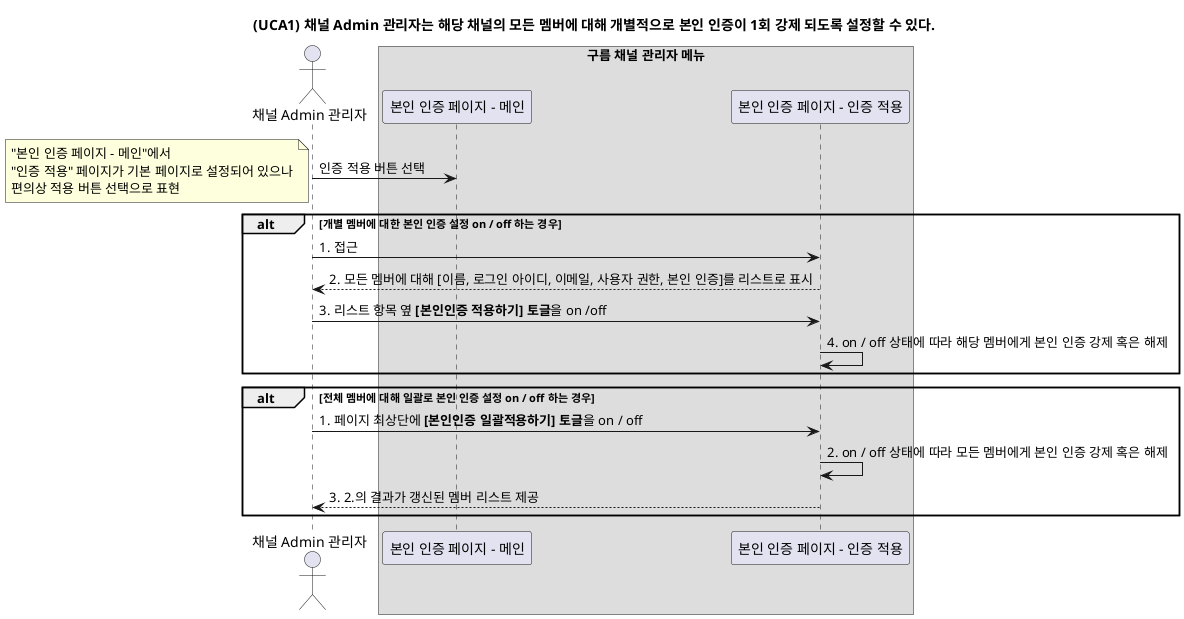 @startuml

title (UCA1) 채널 Admin 관리자는 해당 채널의 모든 멤버에 대해 개별적으로 본인 인증이 1회 강제 되도록 설정할 수 있다.

actor "채널 Admin 관리자"

box "구름 채널 관리자 메뉴"
participant "본인 인증 페이지 - 메인"
participant "본인 인증 페이지 - 인증 적용"
endbox

"채널 Admin 관리자" -> "본인 인증 페이지 - 메인" : 인증 적용 버튼 선택
note left
"본인 인증 페이지 - 메인"에서
"인증 적용" 페이지가 기본 페이지로 설정되어 있으나
편의상 적용 버튼 선택으로 표현
end note


alt 개별 멤버에 대한 본인 인증 설정 on / off 하는 경우
"채널 Admin 관리자" -> "본인 인증 페이지 - 인증 적용" : 1. 접근
"본인 인증 페이지 - 인증 적용" --> "채널 Admin 관리자" : 2. 모든 멤버에 대해 [이름, 로그인 아이디, 이메일, 사용자 권한, 본인 인증]를 리스트로 표시
"채널 Admin 관리자" -> "본인 인증 페이지 - 인증 적용" : 3. 리스트 항목 옆 **[본인인증 적용하기] 토글**을 on /off
"본인 인증 페이지 - 인증 적용" -> "본인 인증 페이지 - 인증 적용" : 4. on / off 상태에 따라 해당 멤버에게 본인 인증 강제 혹은 해제
end

alt 전체 멤버에 대해 일괄로 본인 인증 설정 on / off 하는 경우
"채널 Admin 관리자" -> "본인 인증 페이지 - 인증 적용" : 1. 페이지 최상단에 **[본인인증 일괄적용하기] 토글**을 on / off
"본인 인증 페이지 - 인증 적용" -> "본인 인증 페이지 - 인증 적용" : 2. on / off 상태에 따라 모든 멤버에게 본인 인증 강제 혹은 해제
"본인 인증 페이지 - 인증 적용" --> "채널 Admin 관리자" : 3. 2.의 결과가 갱신된 멤버 리스트 제공
end
@enduml